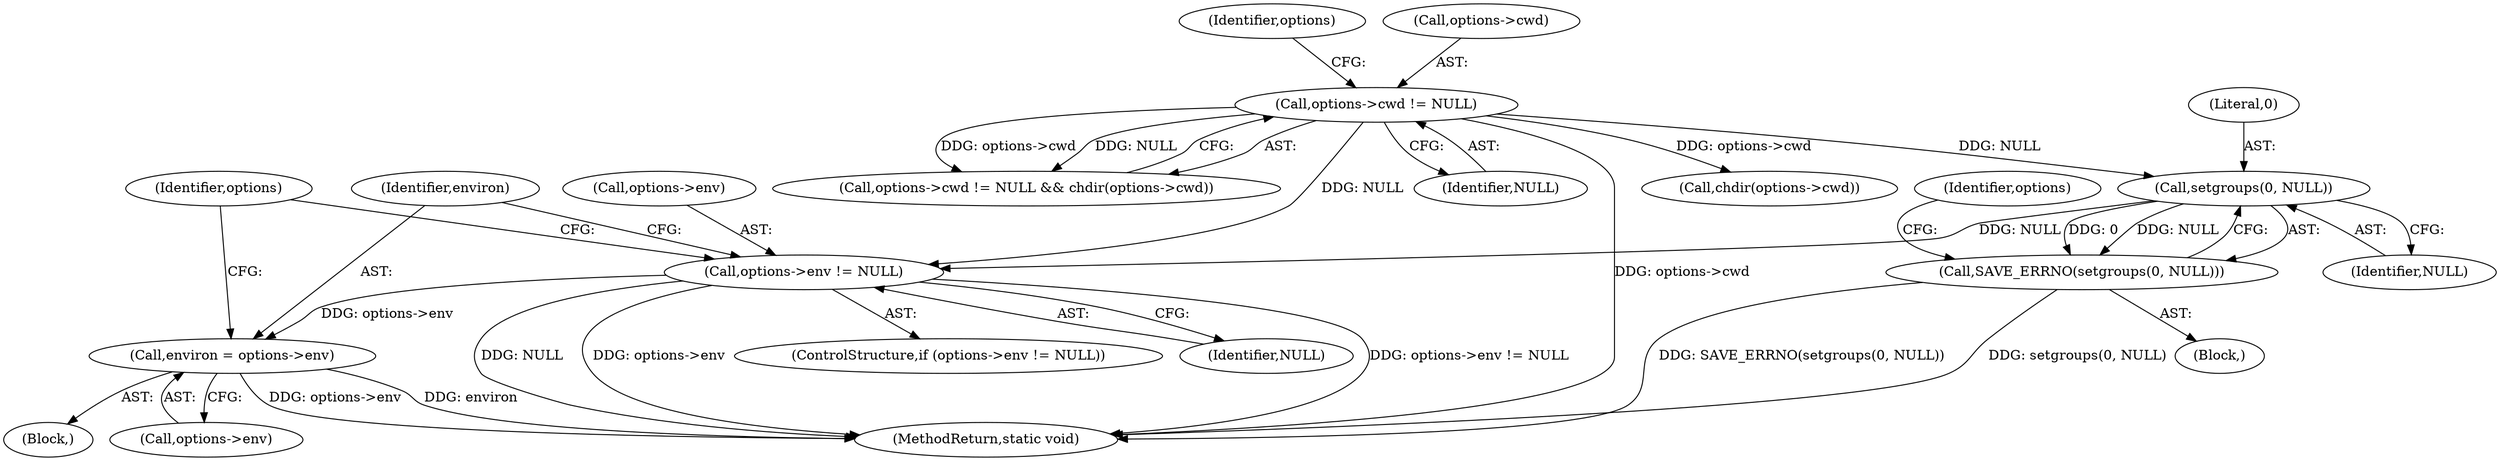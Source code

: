 digraph "0_libuv_66ab38918c911bcff025562cf06237d7fedaba0c@API" {
"1000263" [label="(Call,setgroups(0, NULL))"];
"1000235" [label="(Call,options->cwd != NULL)"];
"1000262" [label="(Call,SAVE_ERRNO(setgroups(0, NULL)))"];
"1000307" [label="(Call,options->env != NULL)"];
"1000313" [label="(Call,environ = options->env)"];
"1000265" [label="(Identifier,NULL)"];
"1000240" [label="(Call,chdir(options->cwd))"];
"1000234" [label="(Call,options->cwd != NULL && chdir(options->cwd))"];
"1000315" [label="(Call,options->env)"];
"1000263" [label="(Call,setgroups(0, NULL))"];
"1000306" [label="(ControlStructure,if (options->env != NULL))"];
"1000333" [label="(MethodReturn,static void)"];
"1000262" [label="(Call,SAVE_ERRNO(setgroups(0, NULL)))"];
"1000307" [label="(Call,options->env != NULL)"];
"1000270" [label="(Identifier,options)"];
"1000235" [label="(Call,options->cwd != NULL)"];
"1000239" [label="(Identifier,NULL)"];
"1000308" [label="(Call,options->env)"];
"1000242" [label="(Identifier,options)"];
"1000312" [label="(Block,)"];
"1000261" [label="(Block,)"];
"1000236" [label="(Call,options->cwd)"];
"1000314" [label="(Identifier,environ)"];
"1000313" [label="(Call,environ = options->env)"];
"1000264" [label="(Literal,0)"];
"1000320" [label="(Identifier,options)"];
"1000311" [label="(Identifier,NULL)"];
"1000263" -> "1000262"  [label="AST: "];
"1000263" -> "1000265"  [label="CFG: "];
"1000264" -> "1000263"  [label="AST: "];
"1000265" -> "1000263"  [label="AST: "];
"1000262" -> "1000263"  [label="CFG: "];
"1000263" -> "1000262"  [label="DDG: 0"];
"1000263" -> "1000262"  [label="DDG: NULL"];
"1000235" -> "1000263"  [label="DDG: NULL"];
"1000263" -> "1000307"  [label="DDG: NULL"];
"1000235" -> "1000234"  [label="AST: "];
"1000235" -> "1000239"  [label="CFG: "];
"1000236" -> "1000235"  [label="AST: "];
"1000239" -> "1000235"  [label="AST: "];
"1000242" -> "1000235"  [label="CFG: "];
"1000234" -> "1000235"  [label="CFG: "];
"1000235" -> "1000333"  [label="DDG: options->cwd"];
"1000235" -> "1000234"  [label="DDG: options->cwd"];
"1000235" -> "1000234"  [label="DDG: NULL"];
"1000235" -> "1000240"  [label="DDG: options->cwd"];
"1000235" -> "1000307"  [label="DDG: NULL"];
"1000262" -> "1000261"  [label="AST: "];
"1000270" -> "1000262"  [label="CFG: "];
"1000262" -> "1000333"  [label="DDG: setgroups(0, NULL)"];
"1000262" -> "1000333"  [label="DDG: SAVE_ERRNO(setgroups(0, NULL))"];
"1000307" -> "1000306"  [label="AST: "];
"1000307" -> "1000311"  [label="CFG: "];
"1000308" -> "1000307"  [label="AST: "];
"1000311" -> "1000307"  [label="AST: "];
"1000314" -> "1000307"  [label="CFG: "];
"1000320" -> "1000307"  [label="CFG: "];
"1000307" -> "1000333"  [label="DDG: options->env != NULL"];
"1000307" -> "1000333"  [label="DDG: NULL"];
"1000307" -> "1000333"  [label="DDG: options->env"];
"1000307" -> "1000313"  [label="DDG: options->env"];
"1000313" -> "1000312"  [label="AST: "];
"1000313" -> "1000315"  [label="CFG: "];
"1000314" -> "1000313"  [label="AST: "];
"1000315" -> "1000313"  [label="AST: "];
"1000320" -> "1000313"  [label="CFG: "];
"1000313" -> "1000333"  [label="DDG: options->env"];
"1000313" -> "1000333"  [label="DDG: environ"];
}
